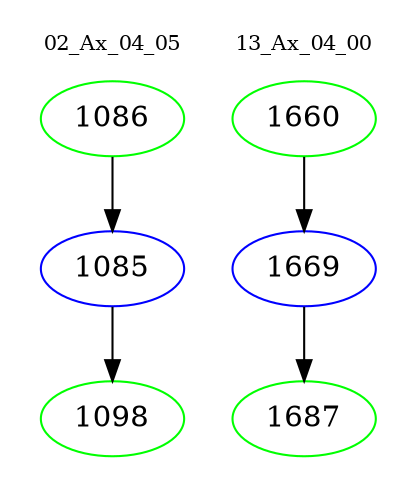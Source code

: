 digraph{
subgraph cluster_0 {
color = white
label = "02_Ax_04_05";
fontsize=10;
T0_1086 [label="1086", color="green"]
T0_1086 -> T0_1085 [color="black"]
T0_1085 [label="1085", color="blue"]
T0_1085 -> T0_1098 [color="black"]
T0_1098 [label="1098", color="green"]
}
subgraph cluster_1 {
color = white
label = "13_Ax_04_00";
fontsize=10;
T1_1660 [label="1660", color="green"]
T1_1660 -> T1_1669 [color="black"]
T1_1669 [label="1669", color="blue"]
T1_1669 -> T1_1687 [color="black"]
T1_1687 [label="1687", color="green"]
}
}
